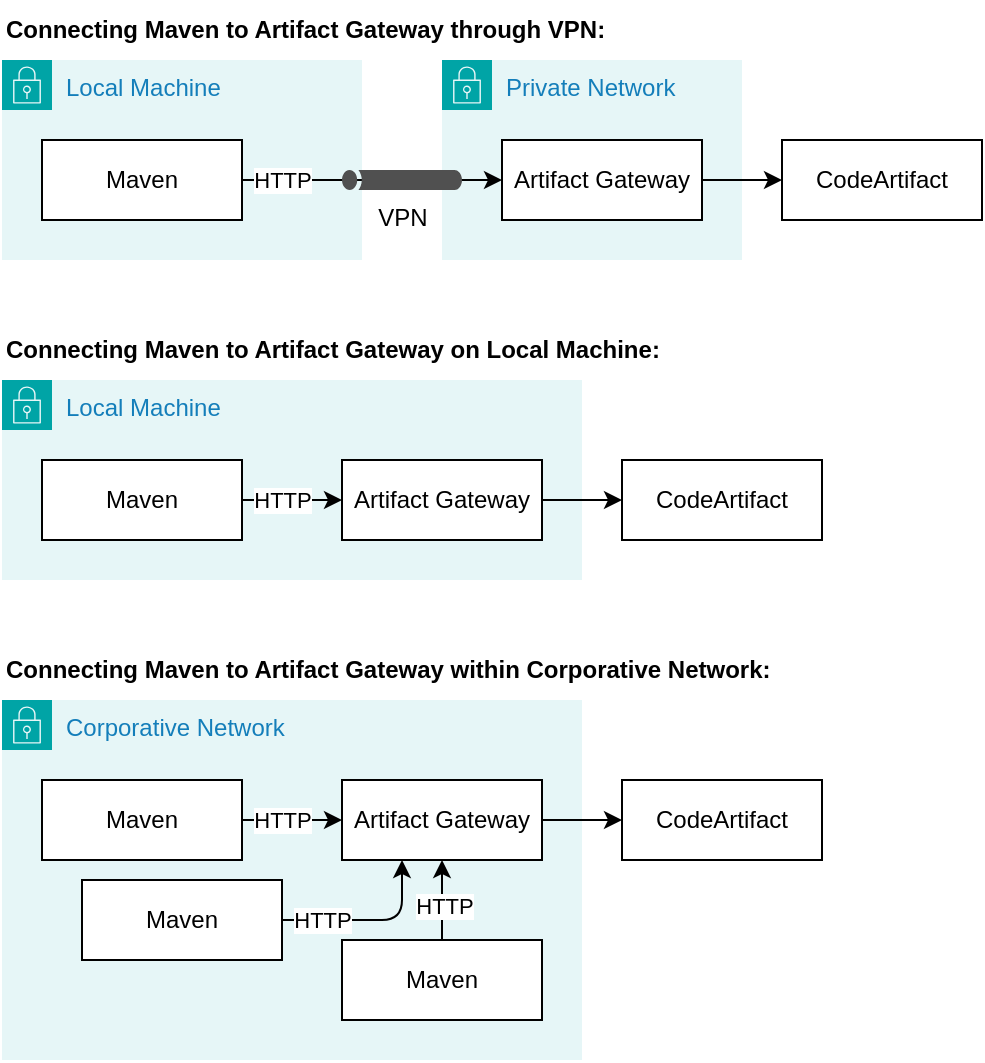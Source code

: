 <mxfile version="24.7.5">
  <diagram name="Page-1" id="E8WJ5GQT24KlG_a3Vso5">
    <mxGraphModel dx="682" dy="398" grid="1" gridSize="10" guides="1" tooltips="1" connect="1" arrows="1" fold="1" page="0" pageScale="1" pageWidth="1100" pageHeight="850" math="0" shadow="0">
      <root>
        <mxCell id="0" />
        <mxCell id="1" parent="0" />
        <mxCell id="7N91sRZmlMwVuw6FY_wK-72" value="Local Machine" style="points=[[0,0],[0.25,0],[0.5,0],[0.75,0],[1,0],[1,0.25],[1,0.5],[1,0.75],[1,1],[0.75,1],[0.5,1],[0.25,1],[0,1],[0,0.75],[0,0.5],[0,0.25]];outlineConnect=0;gradientColor=none;html=1;whiteSpace=wrap;fontSize=12;fontStyle=0;container=0;pointerEvents=0;collapsible=0;recursiveResize=0;shape=mxgraph.aws4.group;grIcon=mxgraph.aws4.group_security_group;grStroke=0;strokeColor=#00A4A6;fillColor=#E6F6F7;verticalAlign=top;align=left;spacingLeft=30;fontColor=#147EBA;dashed=0;" vertex="1" parent="1">
          <mxGeometry x="210" y="200" width="290" height="100" as="geometry" />
        </mxCell>
        <mxCell id="7N91sRZmlMwVuw6FY_wK-45" value="Private Network" style="points=[[0,0],[0.25,0],[0.5,0],[0.75,0],[1,0],[1,0.25],[1,0.5],[1,0.75],[1,1],[0.75,1],[0.5,1],[0.25,1],[0,1],[0,0.75],[0,0.5],[0,0.25]];outlineConnect=0;gradientColor=none;html=1;whiteSpace=wrap;fontSize=12;fontStyle=0;container=0;pointerEvents=0;collapsible=0;recursiveResize=0;shape=mxgraph.aws4.group;grIcon=mxgraph.aws4.group_security_group;grStroke=0;strokeColor=#00A4A6;fillColor=#E6F6F7;verticalAlign=top;align=left;spacingLeft=30;fontColor=#147EBA;dashed=0;" vertex="1" parent="1">
          <mxGeometry x="430" y="40" width="150" height="100" as="geometry" />
        </mxCell>
        <mxCell id="7N91sRZmlMwVuw6FY_wK-74" value="Local Machine" style="points=[[0,0],[0.25,0],[0.5,0],[0.75,0],[1,0],[1,0.25],[1,0.5],[1,0.75],[1,1],[0.75,1],[0.5,1],[0.25,1],[0,1],[0,0.75],[0,0.5],[0,0.25]];outlineConnect=0;gradientColor=none;html=1;whiteSpace=wrap;fontSize=12;fontStyle=0;container=0;pointerEvents=0;collapsible=0;recursiveResize=0;shape=mxgraph.aws4.group;grIcon=mxgraph.aws4.group_security_group;grStroke=0;strokeColor=#00A4A6;fillColor=#E6F6F7;verticalAlign=top;align=left;spacingLeft=30;fontColor=#147EBA;dashed=0;" vertex="1" parent="1">
          <mxGeometry x="210" y="40" width="180" height="100" as="geometry" />
        </mxCell>
        <mxCell id="7N91sRZmlMwVuw6FY_wK-77" style="edgeStyle=orthogonalEdgeStyle;rounded=0;orthogonalLoop=1;jettySize=auto;html=1;" edge="1" parent="1" source="7N91sRZmlMwVuw6FY_wK-75" target="7N91sRZmlMwVuw6FY_wK-56">
          <mxGeometry relative="1" as="geometry">
            <mxPoint x="380" y="90" as="targetPoint" />
          </mxGeometry>
        </mxCell>
        <mxCell id="7N91sRZmlMwVuw6FY_wK-78" value="HTTP" style="edgeLabel;html=1;align=center;verticalAlign=middle;resizable=0;points=[];" vertex="1" connectable="0" parent="7N91sRZmlMwVuw6FY_wK-77">
          <mxGeometry x="-0.397" relative="1" as="geometry">
            <mxPoint x="-19" as="offset" />
          </mxGeometry>
        </mxCell>
        <mxCell id="7N91sRZmlMwVuw6FY_wK-58" value="VPN" style="sketch=0;pointerEvents=1;shadow=0;dashed=0;html=1;strokeColor=none;fillColor=#505050;labelPosition=center;verticalLabelPosition=bottom;verticalAlign=top;outlineConnect=0;align=center;shape=mxgraph.office.servers.tunnel_straight;" vertex="1" parent="1">
          <mxGeometry x="380" y="95" width="60" height="10" as="geometry" />
        </mxCell>
        <mxCell id="7N91sRZmlMwVuw6FY_wK-79" value="Corporative Network" style="points=[[0,0],[0.25,0],[0.5,0],[0.75,0],[1,0],[1,0.25],[1,0.5],[1,0.75],[1,1],[0.75,1],[0.5,1],[0.25,1],[0,1],[0,0.75],[0,0.5],[0,0.25]];outlineConnect=0;gradientColor=none;html=1;whiteSpace=wrap;fontSize=12;fontStyle=0;container=1;pointerEvents=0;collapsible=0;recursiveResize=0;shape=mxgraph.aws4.group;grIcon=mxgraph.aws4.group_security_group;grStroke=0;strokeColor=#00A4A6;fillColor=#E6F6F7;verticalAlign=top;align=left;spacingLeft=30;fontColor=#147EBA;dashed=0;" vertex="1" parent="1">
          <mxGeometry x="210" y="360" width="290" height="180" as="geometry" />
        </mxCell>
        <mxCell id="7N91sRZmlMwVuw6FY_wK-80" style="edgeStyle=orthogonalEdgeStyle;rounded=0;orthogonalLoop=1;jettySize=auto;html=1;" edge="1" parent="7N91sRZmlMwVuw6FY_wK-79" source="7N91sRZmlMwVuw6FY_wK-81" target="7N91sRZmlMwVuw6FY_wK-82">
          <mxGeometry relative="1" as="geometry" />
        </mxCell>
        <mxCell id="7N91sRZmlMwVuw6FY_wK-81" value="Artifact Gateway" style="rounded=0;whiteSpace=wrap;html=1;" vertex="1" parent="7N91sRZmlMwVuw6FY_wK-79">
          <mxGeometry x="170" y="40" width="100" height="40" as="geometry" />
        </mxCell>
        <mxCell id="7N91sRZmlMwVuw6FY_wK-82" value="CodeArtifact" style="rounded=0;whiteSpace=wrap;html=1;" vertex="1" parent="7N91sRZmlMwVuw6FY_wK-79">
          <mxGeometry x="310" y="40" width="100" height="40" as="geometry" />
        </mxCell>
        <mxCell id="7N91sRZmlMwVuw6FY_wK-88" value="Maven" style="rounded=0;whiteSpace=wrap;html=1;" vertex="1" parent="7N91sRZmlMwVuw6FY_wK-79">
          <mxGeometry x="20" y="40" width="100" height="40" as="geometry" />
        </mxCell>
        <mxCell id="7N91sRZmlMwVuw6FY_wK-85" style="edgeStyle=orthogonalEdgeStyle;rounded=0;orthogonalLoop=1;jettySize=auto;html=1;" edge="1" source="7N91sRZmlMwVuw6FY_wK-88" target="7N91sRZmlMwVuw6FY_wK-81" parent="7N91sRZmlMwVuw6FY_wK-79">
          <mxGeometry relative="1" as="geometry">
            <mxPoint x="-100" y="70" as="sourcePoint" />
            <mxPoint x="-50" y="70" as="targetPoint" />
          </mxGeometry>
        </mxCell>
        <mxCell id="7N91sRZmlMwVuw6FY_wK-86" value="HTTP" style="edgeLabel;html=1;align=center;verticalAlign=middle;resizable=0;points=[];" vertex="1" connectable="0" parent="7N91sRZmlMwVuw6FY_wK-85">
          <mxGeometry x="-0.397" relative="1" as="geometry">
            <mxPoint x="5" as="offset" />
          </mxGeometry>
        </mxCell>
        <mxCell id="7N91sRZmlMwVuw6FY_wK-94" style="edgeStyle=orthogonalEdgeStyle;rounded=1;orthogonalLoop=1;jettySize=auto;html=1;curved=0;" edge="1" parent="7N91sRZmlMwVuw6FY_wK-79" source="7N91sRZmlMwVuw6FY_wK-93" target="7N91sRZmlMwVuw6FY_wK-81">
          <mxGeometry relative="1" as="geometry">
            <Array as="points">
              <mxPoint x="200" y="110" />
            </Array>
          </mxGeometry>
        </mxCell>
        <mxCell id="7N91sRZmlMwVuw6FY_wK-97" value="HTTP" style="edgeLabel;html=1;align=center;verticalAlign=middle;resizable=0;points=[];" vertex="1" connectable="0" parent="7N91sRZmlMwVuw6FY_wK-94">
          <mxGeometry x="-0.653" relative="1" as="geometry">
            <mxPoint x="4" as="offset" />
          </mxGeometry>
        </mxCell>
        <mxCell id="7N91sRZmlMwVuw6FY_wK-93" value="Maven" style="rounded=0;whiteSpace=wrap;html=1;" vertex="1" parent="7N91sRZmlMwVuw6FY_wK-79">
          <mxGeometry x="40" y="90" width="100" height="40" as="geometry" />
        </mxCell>
        <mxCell id="7N91sRZmlMwVuw6FY_wK-96" style="edgeStyle=orthogonalEdgeStyle;rounded=0;orthogonalLoop=1;jettySize=auto;html=1;" edge="1" parent="7N91sRZmlMwVuw6FY_wK-79" source="7N91sRZmlMwVuw6FY_wK-95" target="7N91sRZmlMwVuw6FY_wK-81">
          <mxGeometry relative="1" as="geometry" />
        </mxCell>
        <mxCell id="7N91sRZmlMwVuw6FY_wK-98" value="HTTP" style="edgeLabel;html=1;align=center;verticalAlign=middle;resizable=0;points=[];" vertex="1" connectable="0" parent="7N91sRZmlMwVuw6FY_wK-96">
          <mxGeometry x="-0.148" y="-1" relative="1" as="geometry">
            <mxPoint as="offset" />
          </mxGeometry>
        </mxCell>
        <mxCell id="7N91sRZmlMwVuw6FY_wK-95" value="Maven" style="rounded=0;whiteSpace=wrap;html=1;" vertex="1" parent="7N91sRZmlMwVuw6FY_wK-79">
          <mxGeometry x="170" y="120" width="100" height="40" as="geometry" />
        </mxCell>
        <mxCell id="7N91sRZmlMwVuw6FY_wK-89" value="Connecting Maven to Artifact Gateway through VPN:" style="text;html=1;align=left;verticalAlign=middle;whiteSpace=wrap;rounded=0;fontStyle=1" vertex="1" parent="1">
          <mxGeometry x="210" y="10" width="430" height="30" as="geometry" />
        </mxCell>
        <mxCell id="7N91sRZmlMwVuw6FY_wK-90" value="Connecting Maven to Artifact Gateway on Local Machine:" style="text;html=1;align=left;verticalAlign=middle;whiteSpace=wrap;rounded=0;fontStyle=1" vertex="1" parent="1">
          <mxGeometry x="210" y="170" width="430" height="30" as="geometry" />
        </mxCell>
        <mxCell id="7N91sRZmlMwVuw6FY_wK-91" value="Connecting Maven to Artifact Gateway within Corporative Network:" style="text;html=1;align=left;verticalAlign=middle;whiteSpace=wrap;rounded=0;fontStyle=1" vertex="1" parent="1">
          <mxGeometry x="210" y="330" width="430" height="30" as="geometry" />
        </mxCell>
        <mxCell id="7N91sRZmlMwVuw6FY_wK-75" value="Maven" style="rounded=0;whiteSpace=wrap;html=1;" vertex="1" parent="1">
          <mxGeometry x="230" y="80" width="100" height="40" as="geometry" />
        </mxCell>
        <mxCell id="7N91sRZmlMwVuw6FY_wK-59" style="edgeStyle=orthogonalEdgeStyle;rounded=0;orthogonalLoop=1;jettySize=auto;html=1;" edge="1" parent="1" source="7N91sRZmlMwVuw6FY_wK-56" target="7N91sRZmlMwVuw6FY_wK-52">
          <mxGeometry relative="1" as="geometry" />
        </mxCell>
        <mxCell id="7N91sRZmlMwVuw6FY_wK-56" value="Artifact Gateway" style="rounded=0;whiteSpace=wrap;html=1;" vertex="1" parent="1">
          <mxGeometry x="460" y="80" width="100" height="40" as="geometry" />
        </mxCell>
        <mxCell id="7N91sRZmlMwVuw6FY_wK-52" value="CodeArtifact" style="rounded=0;whiteSpace=wrap;html=1;" vertex="1" parent="1">
          <mxGeometry x="600" y="80" width="100" height="40" as="geometry" />
        </mxCell>
        <mxCell id="7N91sRZmlMwVuw6FY_wK-67" value="Maven" style="rounded=0;whiteSpace=wrap;html=1;" vertex="1" parent="1">
          <mxGeometry x="230" y="240" width="100" height="40" as="geometry" />
        </mxCell>
        <mxCell id="7N91sRZmlMwVuw6FY_wK-92" style="edgeStyle=orthogonalEdgeStyle;rounded=0;orthogonalLoop=1;jettySize=auto;html=1;" edge="1" parent="1" source="7N91sRZmlMwVuw6FY_wK-69" target="7N91sRZmlMwVuw6FY_wK-70">
          <mxGeometry relative="1" as="geometry" />
        </mxCell>
        <mxCell id="7N91sRZmlMwVuw6FY_wK-69" value="Artifact Gateway" style="rounded=0;whiteSpace=wrap;html=1;" vertex="1" parent="1">
          <mxGeometry x="380" y="240" width="100" height="40" as="geometry" />
        </mxCell>
        <mxCell id="7N91sRZmlMwVuw6FY_wK-65" style="edgeStyle=orthogonalEdgeStyle;rounded=0;orthogonalLoop=1;jettySize=auto;html=1;" edge="1" source="7N91sRZmlMwVuw6FY_wK-67" target="7N91sRZmlMwVuw6FY_wK-69" parent="1">
          <mxGeometry relative="1" as="geometry">
            <mxPoint x="470" y="240" as="targetPoint" />
          </mxGeometry>
        </mxCell>
        <mxCell id="7N91sRZmlMwVuw6FY_wK-66" value="HTTP" style="edgeLabel;html=1;align=center;verticalAlign=middle;resizable=0;points=[];" vertex="1" connectable="0" parent="7N91sRZmlMwVuw6FY_wK-65">
          <mxGeometry x="-0.397" relative="1" as="geometry">
            <mxPoint x="5" as="offset" />
          </mxGeometry>
        </mxCell>
        <mxCell id="7N91sRZmlMwVuw6FY_wK-70" value="CodeArtifact" style="rounded=0;whiteSpace=wrap;html=1;" vertex="1" parent="1">
          <mxGeometry x="520" y="240" width="100" height="40" as="geometry" />
        </mxCell>
      </root>
    </mxGraphModel>
  </diagram>
</mxfile>
